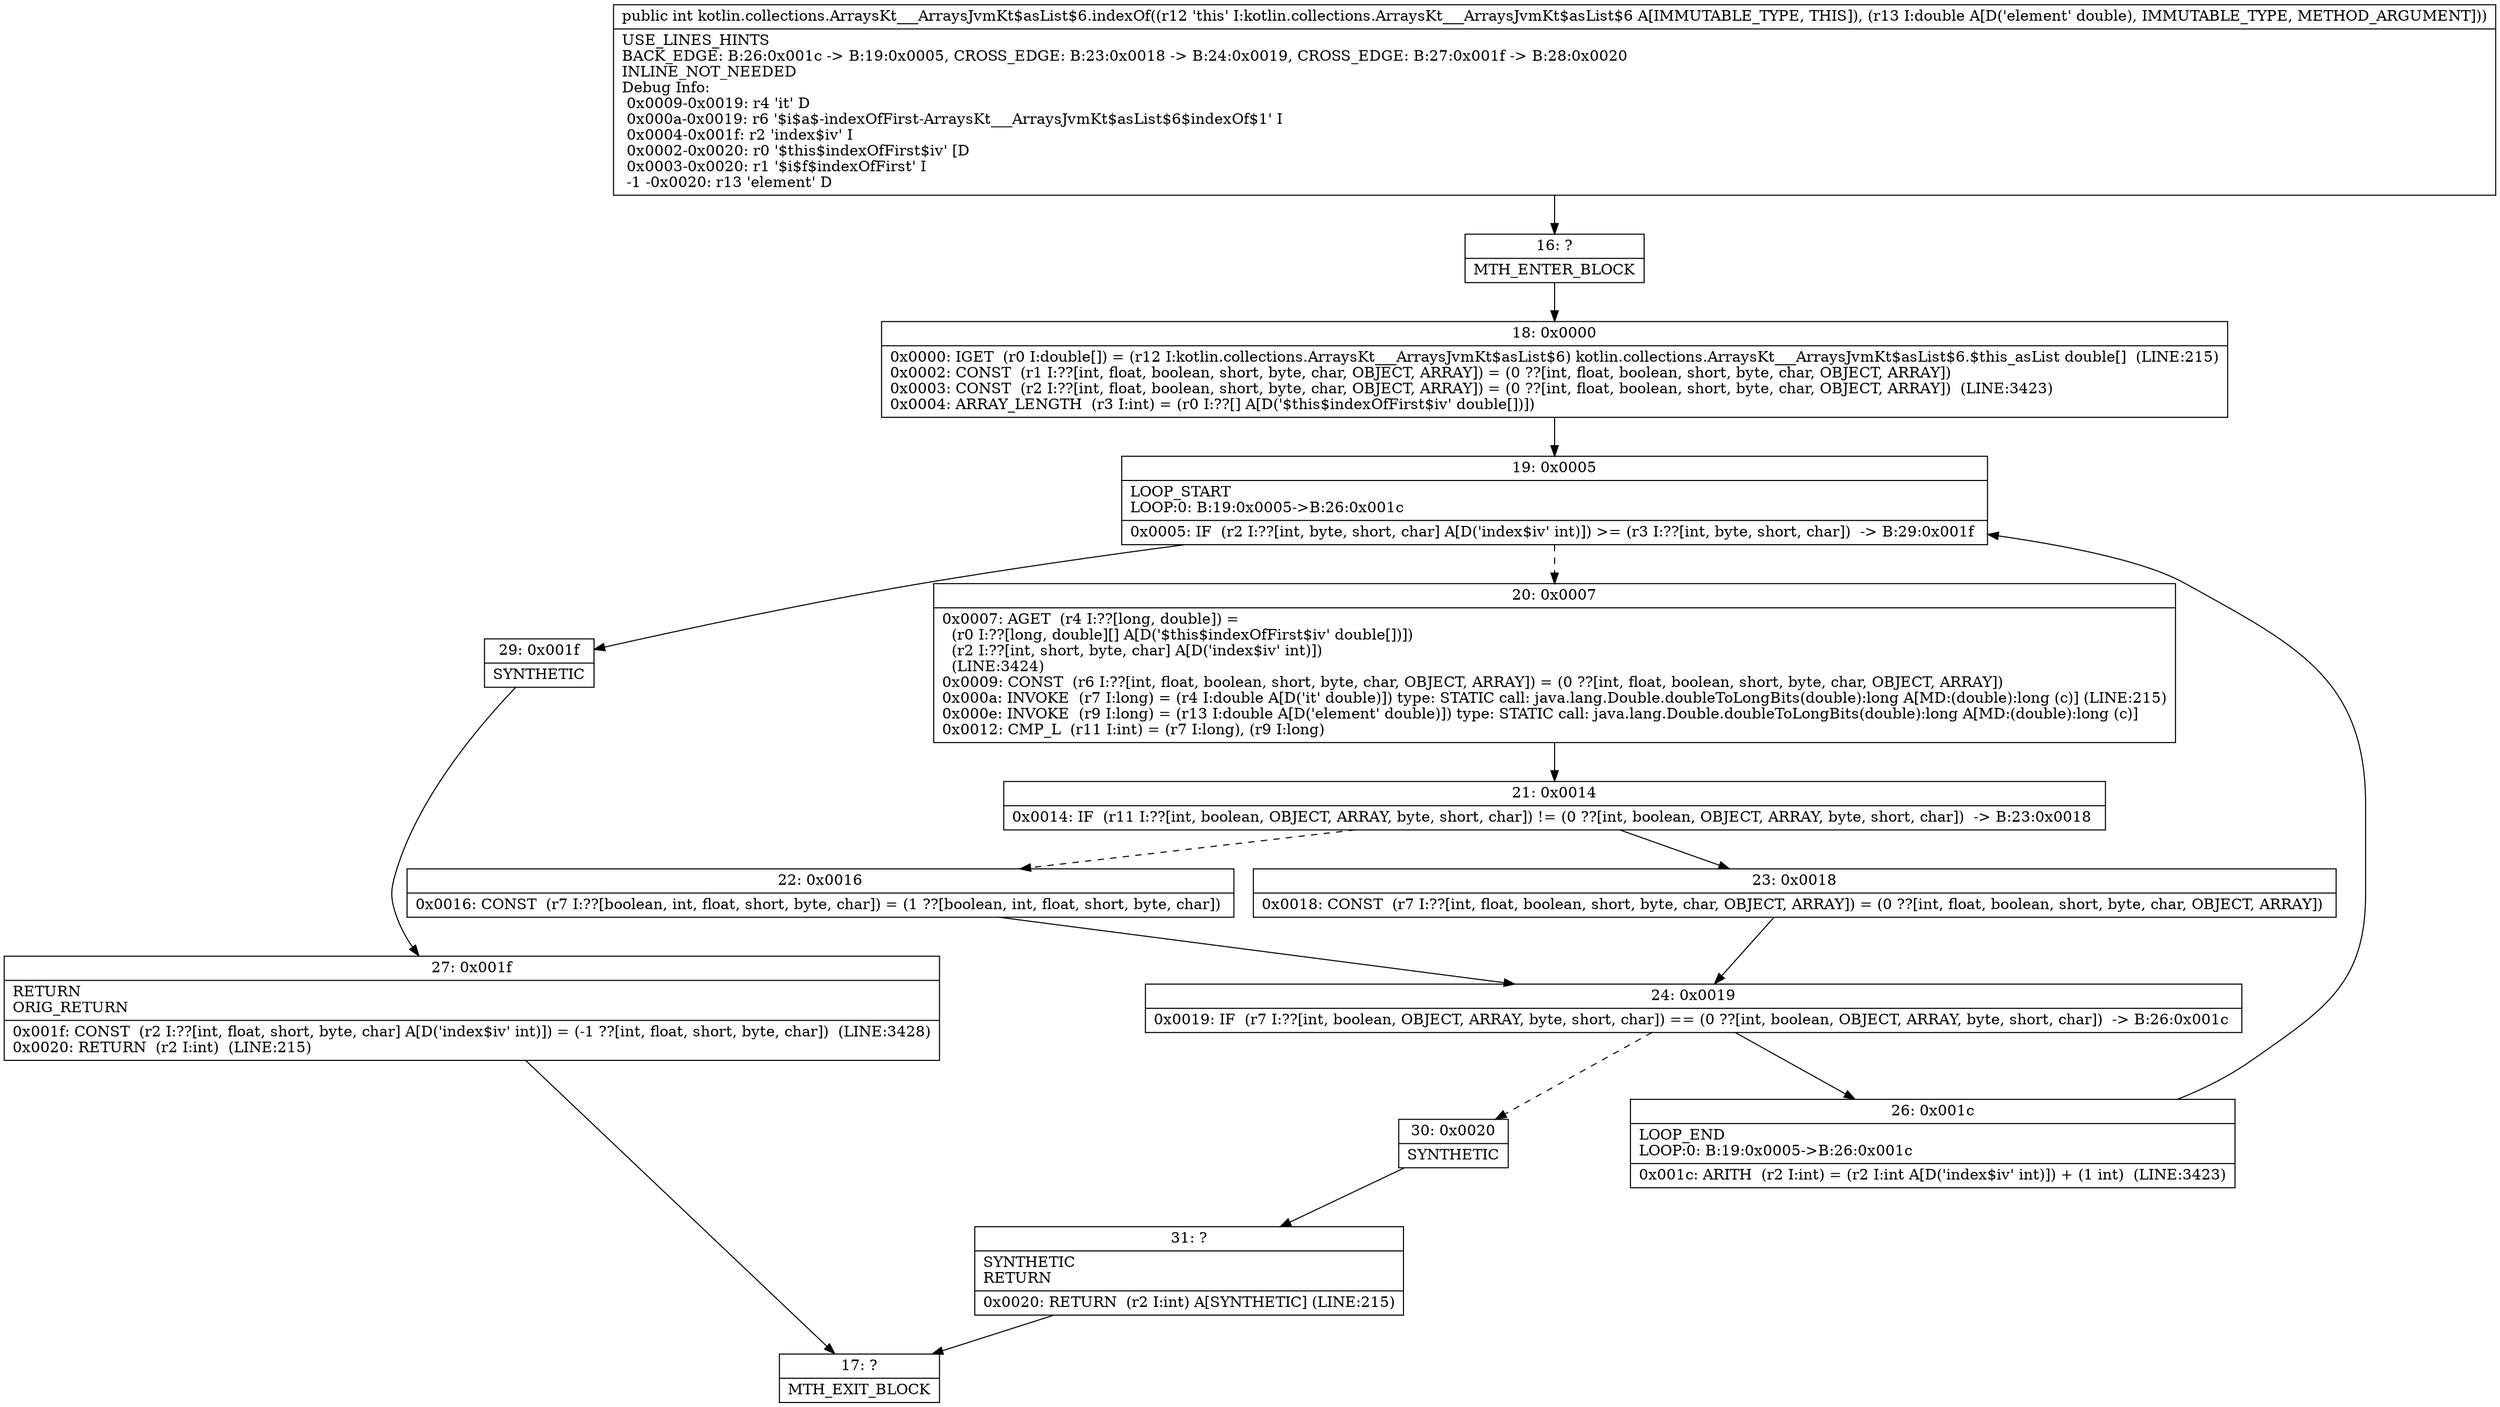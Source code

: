 digraph "CFG forkotlin.collections.ArraysKt___ArraysJvmKt$asList$6.indexOf(D)I" {
Node_16 [shape=record,label="{16\:\ ?|MTH_ENTER_BLOCK\l}"];
Node_18 [shape=record,label="{18\:\ 0x0000|0x0000: IGET  (r0 I:double[]) = (r12 I:kotlin.collections.ArraysKt___ArraysJvmKt$asList$6) kotlin.collections.ArraysKt___ArraysJvmKt$asList$6.$this_asList double[]  (LINE:215)\l0x0002: CONST  (r1 I:??[int, float, boolean, short, byte, char, OBJECT, ARRAY]) = (0 ??[int, float, boolean, short, byte, char, OBJECT, ARRAY]) \l0x0003: CONST  (r2 I:??[int, float, boolean, short, byte, char, OBJECT, ARRAY]) = (0 ??[int, float, boolean, short, byte, char, OBJECT, ARRAY])  (LINE:3423)\l0x0004: ARRAY_LENGTH  (r3 I:int) = (r0 I:??[] A[D('$this$indexOfFirst$iv' double[])]) \l}"];
Node_19 [shape=record,label="{19\:\ 0x0005|LOOP_START\lLOOP:0: B:19:0x0005\-\>B:26:0x001c\l|0x0005: IF  (r2 I:??[int, byte, short, char] A[D('index$iv' int)]) \>= (r3 I:??[int, byte, short, char])  \-\> B:29:0x001f \l}"];
Node_20 [shape=record,label="{20\:\ 0x0007|0x0007: AGET  (r4 I:??[long, double]) = \l  (r0 I:??[long, double][] A[D('$this$indexOfFirst$iv' double[])])\l  (r2 I:??[int, short, byte, char] A[D('index$iv' int)])\l  (LINE:3424)\l0x0009: CONST  (r6 I:??[int, float, boolean, short, byte, char, OBJECT, ARRAY]) = (0 ??[int, float, boolean, short, byte, char, OBJECT, ARRAY]) \l0x000a: INVOKE  (r7 I:long) = (r4 I:double A[D('it' double)]) type: STATIC call: java.lang.Double.doubleToLongBits(double):long A[MD:(double):long (c)] (LINE:215)\l0x000e: INVOKE  (r9 I:long) = (r13 I:double A[D('element' double)]) type: STATIC call: java.lang.Double.doubleToLongBits(double):long A[MD:(double):long (c)]\l0x0012: CMP_L  (r11 I:int) = (r7 I:long), (r9 I:long) \l}"];
Node_21 [shape=record,label="{21\:\ 0x0014|0x0014: IF  (r11 I:??[int, boolean, OBJECT, ARRAY, byte, short, char]) != (0 ??[int, boolean, OBJECT, ARRAY, byte, short, char])  \-\> B:23:0x0018 \l}"];
Node_22 [shape=record,label="{22\:\ 0x0016|0x0016: CONST  (r7 I:??[boolean, int, float, short, byte, char]) = (1 ??[boolean, int, float, short, byte, char]) \l}"];
Node_24 [shape=record,label="{24\:\ 0x0019|0x0019: IF  (r7 I:??[int, boolean, OBJECT, ARRAY, byte, short, char]) == (0 ??[int, boolean, OBJECT, ARRAY, byte, short, char])  \-\> B:26:0x001c \l}"];
Node_26 [shape=record,label="{26\:\ 0x001c|LOOP_END\lLOOP:0: B:19:0x0005\-\>B:26:0x001c\l|0x001c: ARITH  (r2 I:int) = (r2 I:int A[D('index$iv' int)]) + (1 int)  (LINE:3423)\l}"];
Node_30 [shape=record,label="{30\:\ 0x0020|SYNTHETIC\l}"];
Node_31 [shape=record,label="{31\:\ ?|SYNTHETIC\lRETURN\l|0x0020: RETURN  (r2 I:int) A[SYNTHETIC] (LINE:215)\l}"];
Node_17 [shape=record,label="{17\:\ ?|MTH_EXIT_BLOCK\l}"];
Node_23 [shape=record,label="{23\:\ 0x0018|0x0018: CONST  (r7 I:??[int, float, boolean, short, byte, char, OBJECT, ARRAY]) = (0 ??[int, float, boolean, short, byte, char, OBJECT, ARRAY]) \l}"];
Node_29 [shape=record,label="{29\:\ 0x001f|SYNTHETIC\l}"];
Node_27 [shape=record,label="{27\:\ 0x001f|RETURN\lORIG_RETURN\l|0x001f: CONST  (r2 I:??[int, float, short, byte, char] A[D('index$iv' int)]) = (\-1 ??[int, float, short, byte, char])  (LINE:3428)\l0x0020: RETURN  (r2 I:int)  (LINE:215)\l}"];
MethodNode[shape=record,label="{public int kotlin.collections.ArraysKt___ArraysJvmKt$asList$6.indexOf((r12 'this' I:kotlin.collections.ArraysKt___ArraysJvmKt$asList$6 A[IMMUTABLE_TYPE, THIS]), (r13 I:double A[D('element' double), IMMUTABLE_TYPE, METHOD_ARGUMENT]))  | USE_LINES_HINTS\lBACK_EDGE: B:26:0x001c \-\> B:19:0x0005, CROSS_EDGE: B:23:0x0018 \-\> B:24:0x0019, CROSS_EDGE: B:27:0x001f \-\> B:28:0x0020\lINLINE_NOT_NEEDED\lDebug Info:\l  0x0009\-0x0019: r4 'it' D\l  0x000a\-0x0019: r6 '$i$a$\-indexOfFirst\-ArraysKt___ArraysJvmKt$asList$6$indexOf$1' I\l  0x0004\-0x001f: r2 'index$iv' I\l  0x0002\-0x0020: r0 '$this$indexOfFirst$iv' [D\l  0x0003\-0x0020: r1 '$i$f$indexOfFirst' I\l  \-1 \-0x0020: r13 'element' D\l}"];
MethodNode -> Node_16;Node_16 -> Node_18;
Node_18 -> Node_19;
Node_19 -> Node_20[style=dashed];
Node_19 -> Node_29;
Node_20 -> Node_21;
Node_21 -> Node_22[style=dashed];
Node_21 -> Node_23;
Node_22 -> Node_24;
Node_24 -> Node_26;
Node_24 -> Node_30[style=dashed];
Node_26 -> Node_19;
Node_30 -> Node_31;
Node_31 -> Node_17;
Node_23 -> Node_24;
Node_29 -> Node_27;
Node_27 -> Node_17;
}

